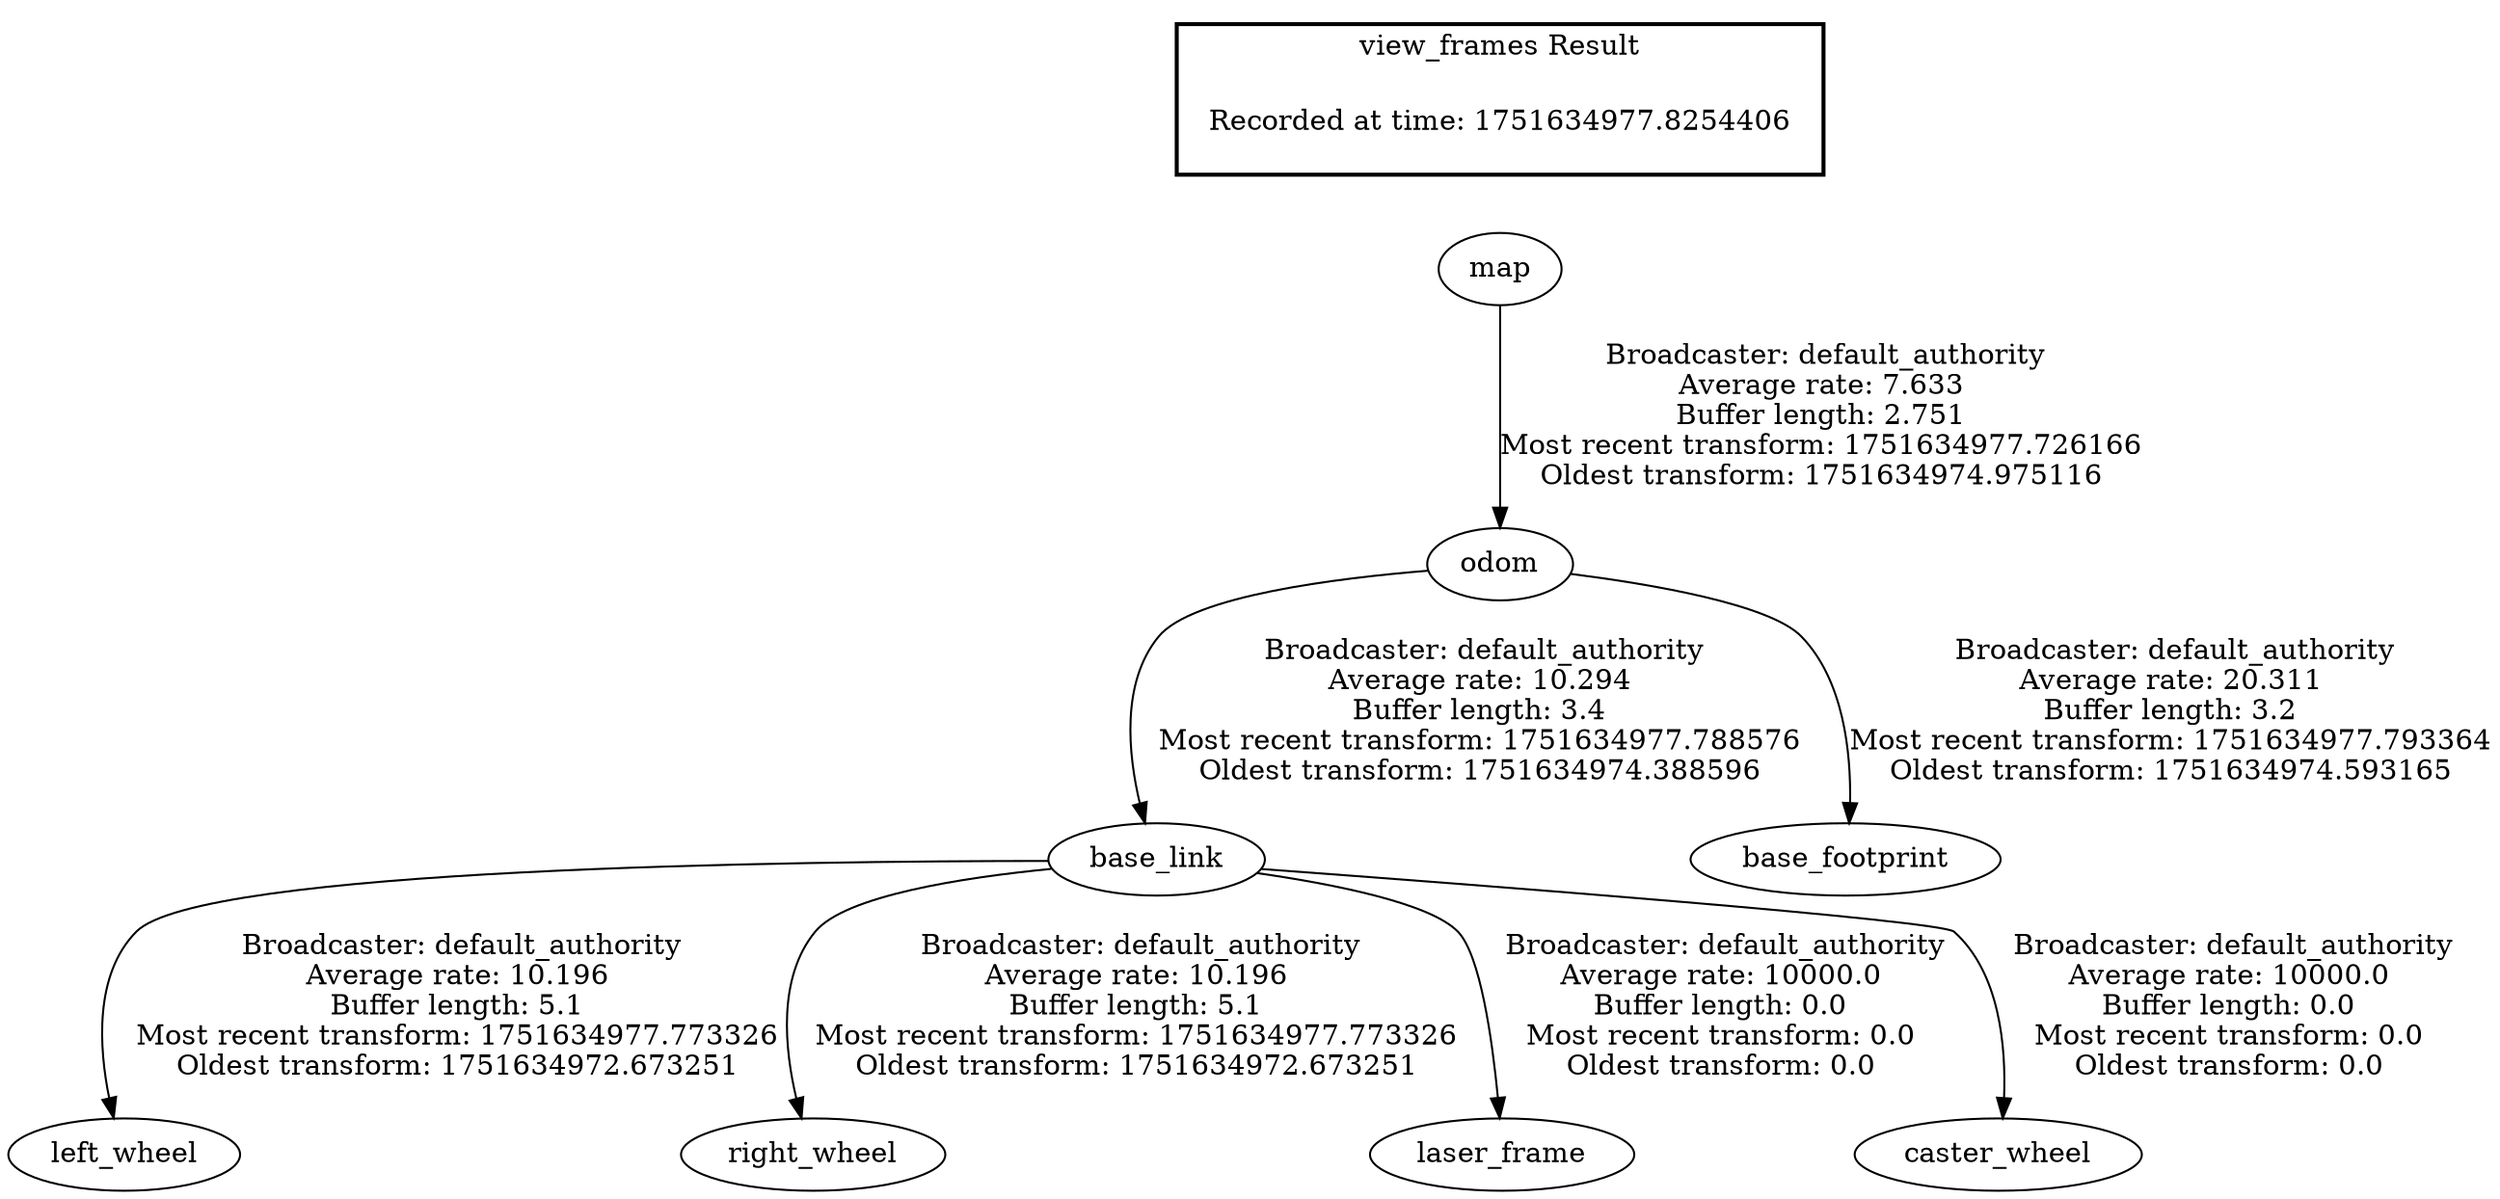 digraph G {
"base_link" -> "left_wheel"[label=" Broadcaster: default_authority\nAverage rate: 10.196\nBuffer length: 5.1\nMost recent transform: 1751634977.773326\nOldest transform: 1751634972.673251\n"];
"odom" -> "base_link"[label=" Broadcaster: default_authority\nAverage rate: 10.294\nBuffer length: 3.4\nMost recent transform: 1751634977.788576\nOldest transform: 1751634974.388596\n"];
"base_link" -> "right_wheel"[label=" Broadcaster: default_authority\nAverage rate: 10.196\nBuffer length: 5.1\nMost recent transform: 1751634977.773326\nOldest transform: 1751634972.673251\n"];
"odom" -> "base_footprint"[label=" Broadcaster: default_authority\nAverage rate: 20.311\nBuffer length: 3.2\nMost recent transform: 1751634977.793364\nOldest transform: 1751634974.593165\n"];
"base_link" -> "laser_frame"[label=" Broadcaster: default_authority\nAverage rate: 10000.0\nBuffer length: 0.0\nMost recent transform: 0.0\nOldest transform: 0.0\n"];
"base_link" -> "caster_wheel"[label=" Broadcaster: default_authority\nAverage rate: 10000.0\nBuffer length: 0.0\nMost recent transform: 0.0\nOldest transform: 0.0\n"];
"map" -> "odom"[label=" Broadcaster: default_authority\nAverage rate: 7.633\nBuffer length: 2.751\nMost recent transform: 1751634977.726166\nOldest transform: 1751634974.975116\n"];
edge [style=invis];
 subgraph cluster_legend { style=bold; color=black; label ="view_frames Result";
"Recorded at time: 1751634977.8254406"[ shape=plaintext ] ;
}->"map";
}